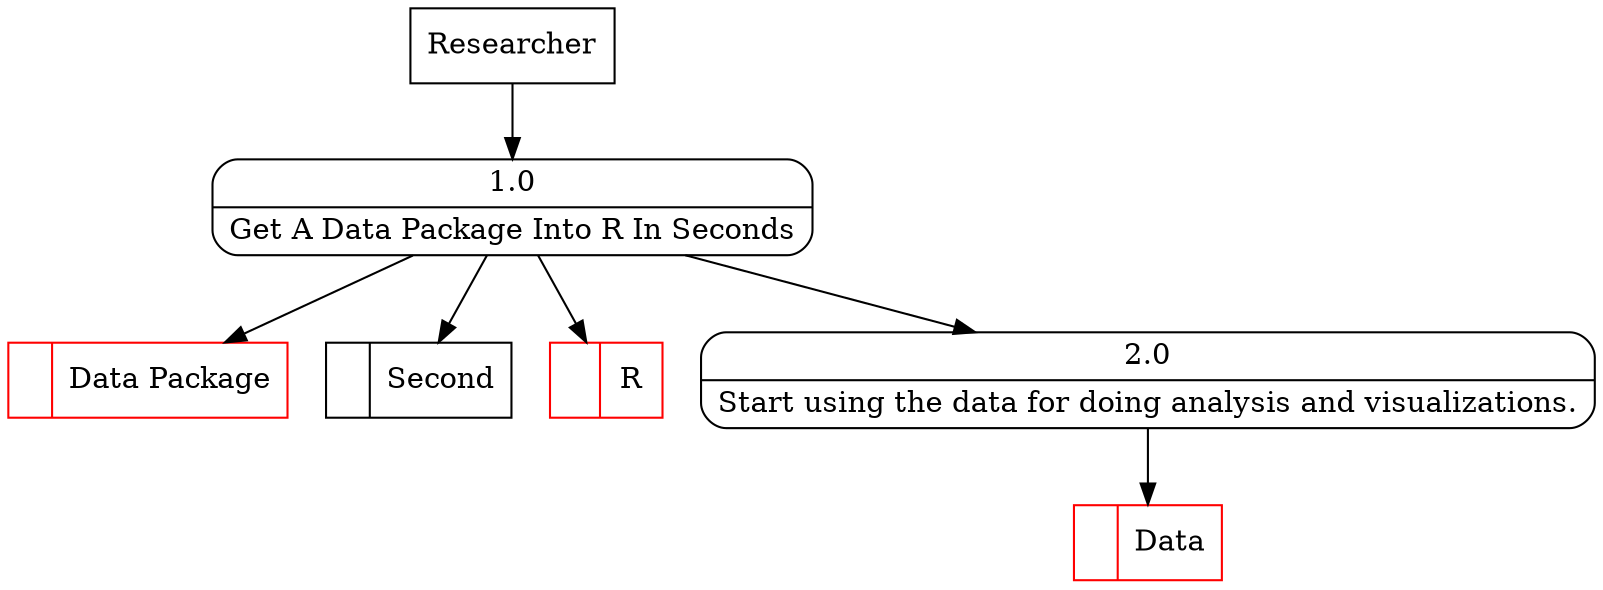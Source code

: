 digraph dfd2{ 
node[shape=record]
200 [label="<f0>  |<f1> Data Package " color=red];
201 [label="<f0>  |<f1> Second " ];
202 [label="<f0>  |<f1> R " color=red];
203 [label="Researcher" shape=box];
204 [label="{<f0> 1.0|<f1> Get A Data Package Into R In Seconds }" shape=Mrecord];
2 [label="{<f0> 2.0|<f1> Start using the data for doing analysis and visualizations. }" shape=Mrecord];
204 -> 2
1001 [label="<f0>  |<f1> Data " color=red];
2 -> 1001
203 -> 204
204 -> 200
204 -> 202
204 -> 201
}